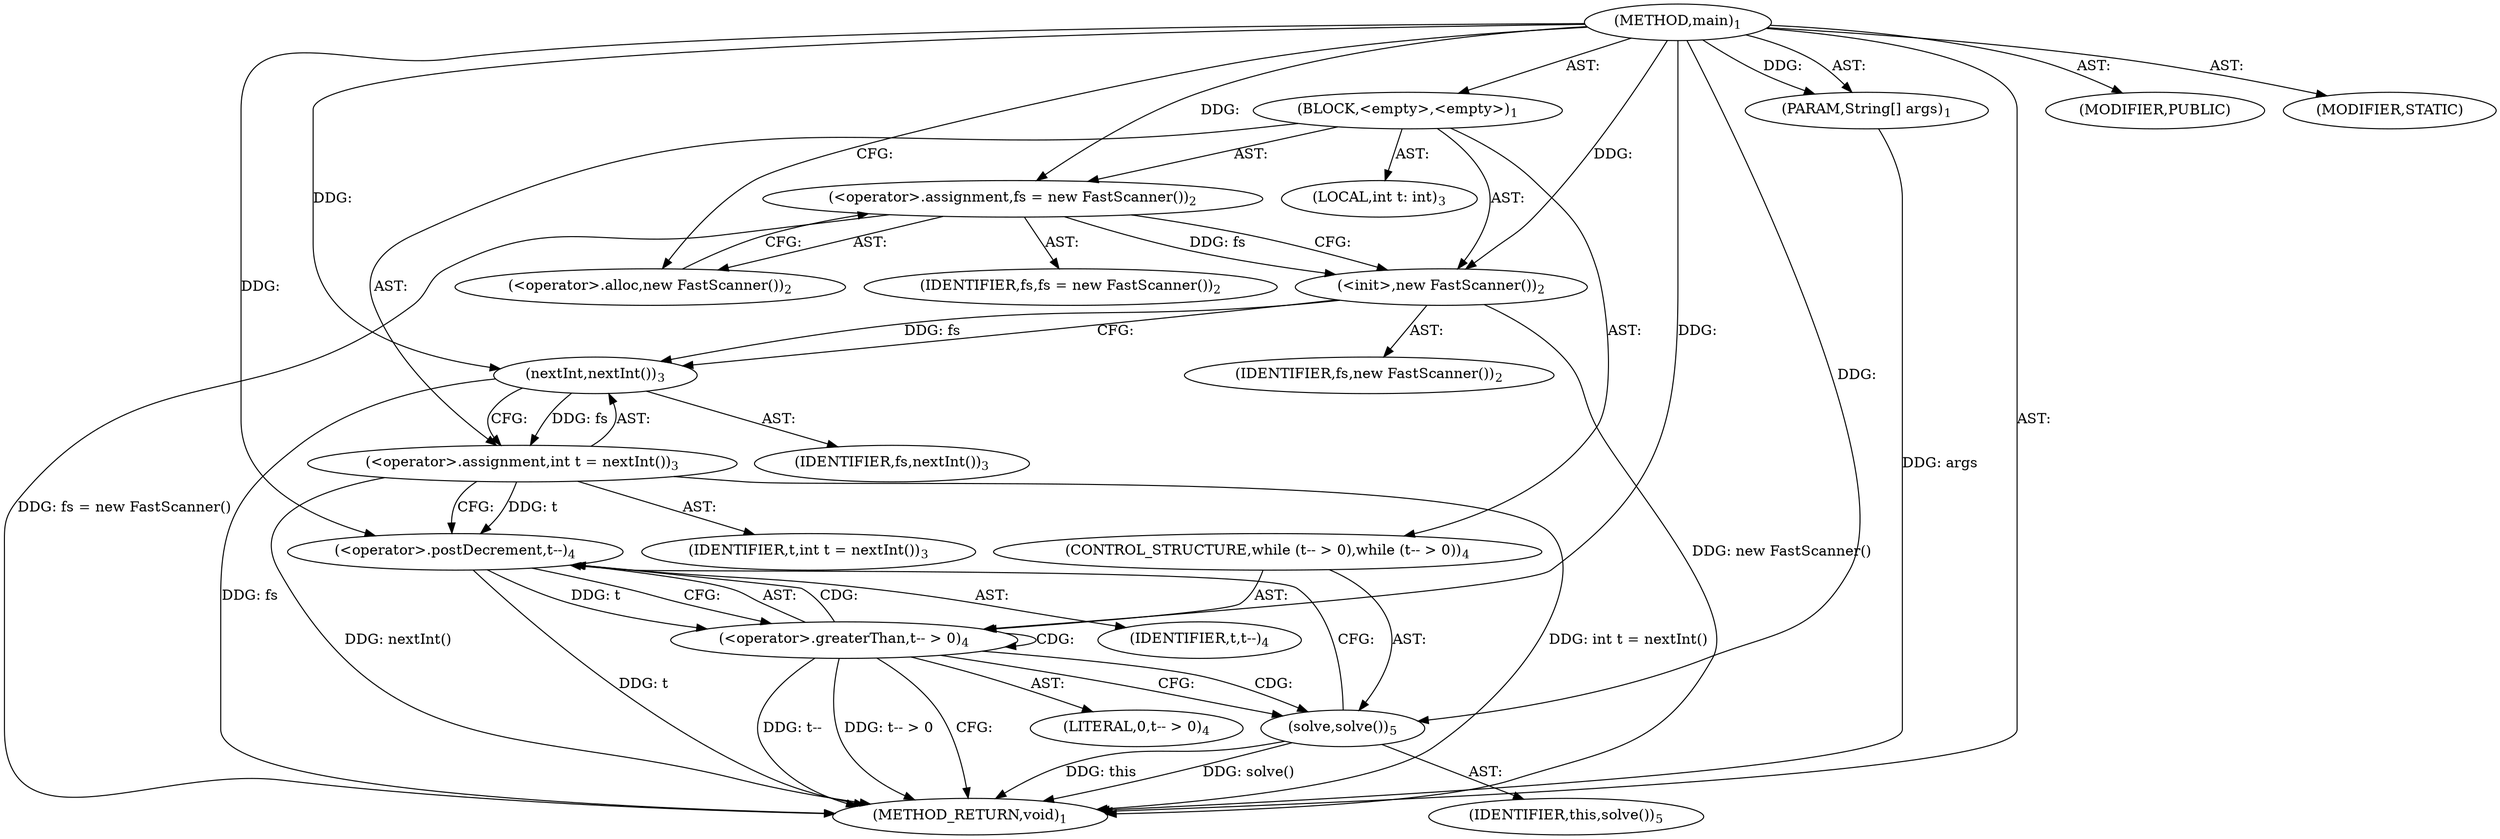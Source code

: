 digraph "main" {  
"17" [label = <(METHOD,main)<SUB>1</SUB>> ]
"18" [label = <(PARAM,String[] args)<SUB>1</SUB>> ]
"19" [label = <(BLOCK,&lt;empty&gt;,&lt;empty&gt;)<SUB>1</SUB>> ]
"20" [label = <(&lt;operator&gt;.assignment,fs = new FastScanner())<SUB>2</SUB>> ]
"21" [label = <(IDENTIFIER,fs,fs = new FastScanner())<SUB>2</SUB>> ]
"22" [label = <(&lt;operator&gt;.alloc,new FastScanner())<SUB>2</SUB>> ]
"23" [label = <(&lt;init&gt;,new FastScanner())<SUB>2</SUB>> ]
"24" [label = <(IDENTIFIER,fs,new FastScanner())<SUB>2</SUB>> ]
"25" [label = <(LOCAL,int t: int)<SUB>3</SUB>> ]
"26" [label = <(&lt;operator&gt;.assignment,int t = nextInt())<SUB>3</SUB>> ]
"27" [label = <(IDENTIFIER,t,int t = nextInt())<SUB>3</SUB>> ]
"28" [label = <(nextInt,nextInt())<SUB>3</SUB>> ]
"29" [label = <(IDENTIFIER,fs,nextInt())<SUB>3</SUB>> ]
"30" [label = <(CONTROL_STRUCTURE,while (t-- &gt; 0),while (t-- &gt; 0))<SUB>4</SUB>> ]
"31" [label = <(&lt;operator&gt;.greaterThan,t-- &gt; 0)<SUB>4</SUB>> ]
"32" [label = <(&lt;operator&gt;.postDecrement,t--)<SUB>4</SUB>> ]
"33" [label = <(IDENTIFIER,t,t--)<SUB>4</SUB>> ]
"34" [label = <(LITERAL,0,t-- &gt; 0)<SUB>4</SUB>> ]
"35" [label = <(solve,solve())<SUB>5</SUB>> ]
"36" [label = <(IDENTIFIER,this,solve())<SUB>5</SUB>> ]
"37" [label = <(MODIFIER,PUBLIC)> ]
"38" [label = <(MODIFIER,STATIC)> ]
"39" [label = <(METHOD_RETURN,void)<SUB>1</SUB>> ]
  "17" -> "18"  [ label = "AST: "] 
  "17" -> "19"  [ label = "AST: "] 
  "17" -> "37"  [ label = "AST: "] 
  "17" -> "38"  [ label = "AST: "] 
  "17" -> "39"  [ label = "AST: "] 
  "19" -> "20"  [ label = "AST: "] 
  "19" -> "23"  [ label = "AST: "] 
  "19" -> "25"  [ label = "AST: "] 
  "19" -> "26"  [ label = "AST: "] 
  "19" -> "30"  [ label = "AST: "] 
  "20" -> "21"  [ label = "AST: "] 
  "20" -> "22"  [ label = "AST: "] 
  "23" -> "24"  [ label = "AST: "] 
  "26" -> "27"  [ label = "AST: "] 
  "26" -> "28"  [ label = "AST: "] 
  "28" -> "29"  [ label = "AST: "] 
  "30" -> "31"  [ label = "AST: "] 
  "30" -> "35"  [ label = "AST: "] 
  "31" -> "32"  [ label = "AST: "] 
  "31" -> "34"  [ label = "AST: "] 
  "32" -> "33"  [ label = "AST: "] 
  "35" -> "36"  [ label = "AST: "] 
  "20" -> "23"  [ label = "CFG: "] 
  "23" -> "28"  [ label = "CFG: "] 
  "26" -> "32"  [ label = "CFG: "] 
  "22" -> "20"  [ label = "CFG: "] 
  "28" -> "26"  [ label = "CFG: "] 
  "31" -> "39"  [ label = "CFG: "] 
  "31" -> "35"  [ label = "CFG: "] 
  "35" -> "32"  [ label = "CFG: "] 
  "32" -> "31"  [ label = "CFG: "] 
  "17" -> "22"  [ label = "CFG: "] 
  "18" -> "39"  [ label = "DDG: args"] 
  "20" -> "39"  [ label = "DDG: fs = new FastScanner()"] 
  "23" -> "39"  [ label = "DDG: new FastScanner()"] 
  "28" -> "39"  [ label = "DDG: fs"] 
  "26" -> "39"  [ label = "DDG: nextInt()"] 
  "26" -> "39"  [ label = "DDG: int t = nextInt()"] 
  "32" -> "39"  [ label = "DDG: t"] 
  "31" -> "39"  [ label = "DDG: t--"] 
  "31" -> "39"  [ label = "DDG: t-- &gt; 0"] 
  "35" -> "39"  [ label = "DDG: solve()"] 
  "35" -> "39"  [ label = "DDG: this"] 
  "17" -> "18"  [ label = "DDG: "] 
  "17" -> "20"  [ label = "DDG: "] 
  "28" -> "26"  [ label = "DDG: fs"] 
  "20" -> "23"  [ label = "DDG: fs"] 
  "17" -> "23"  [ label = "DDG: "] 
  "23" -> "28"  [ label = "DDG: fs"] 
  "17" -> "28"  [ label = "DDG: "] 
  "32" -> "31"  [ label = "DDG: t"] 
  "17" -> "31"  [ label = "DDG: "] 
  "17" -> "35"  [ label = "DDG: "] 
  "26" -> "32"  [ label = "DDG: t"] 
  "17" -> "32"  [ label = "DDG: "] 
  "31" -> "32"  [ label = "CDG: "] 
  "31" -> "35"  [ label = "CDG: "] 
  "31" -> "31"  [ label = "CDG: "] 
}
